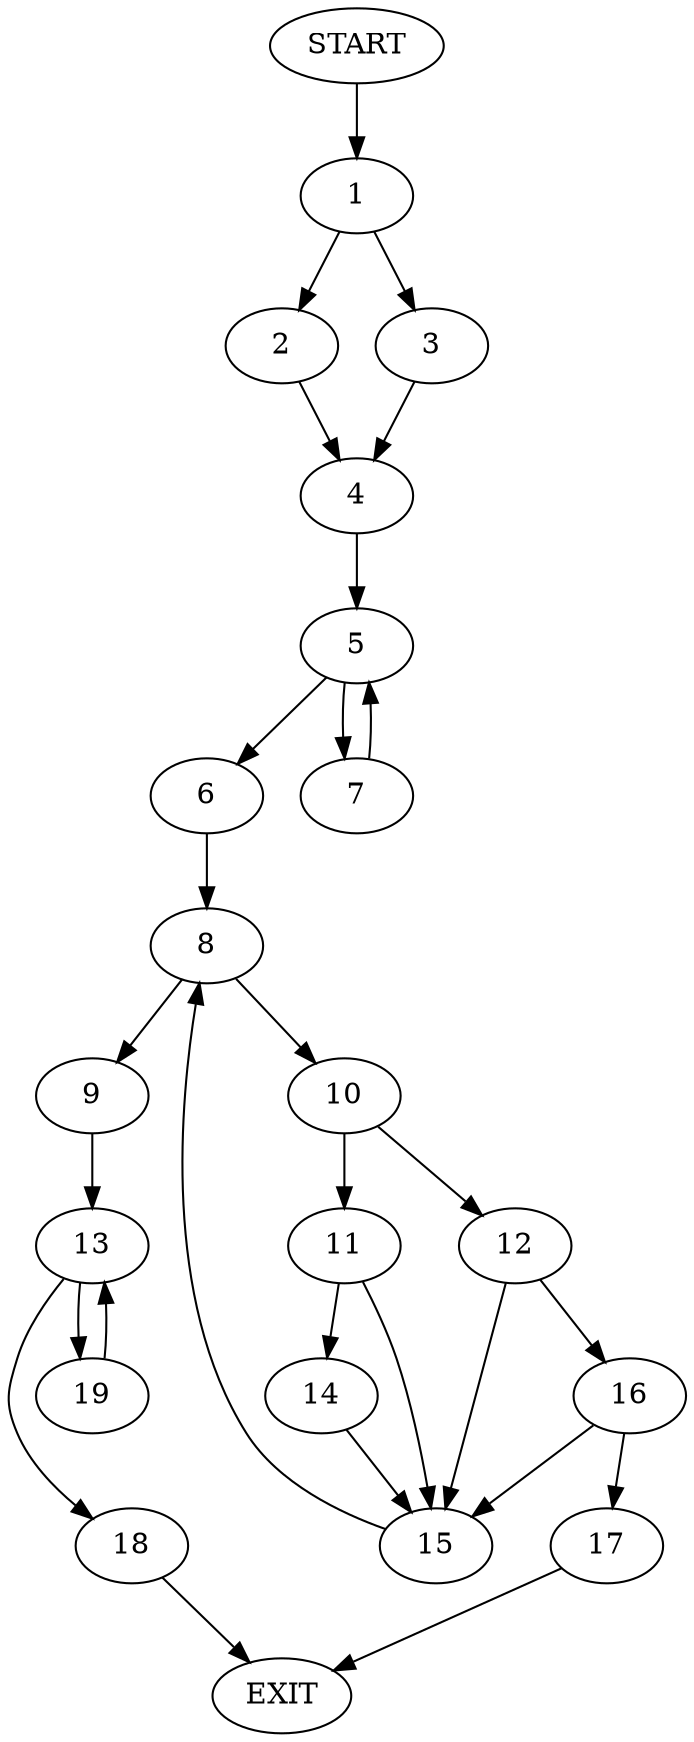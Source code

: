 digraph {
0 [label="START"]
20 [label="EXIT"]
0 -> 1
1 -> 2
1 -> 3
2 -> 4
3 -> 4
4 -> 5
5 -> 6
5 -> 7
7 -> 5
6 -> 8
8 -> 9
8 -> 10
10 -> 11
10 -> 12
9 -> 13
11 -> 14
11 -> 15
12 -> 16
12 -> 15
16 -> 17
16 -> 15
15 -> 8
17 -> 20
14 -> 15
13 -> 18
13 -> 19
18 -> 20
19 -> 13
}
